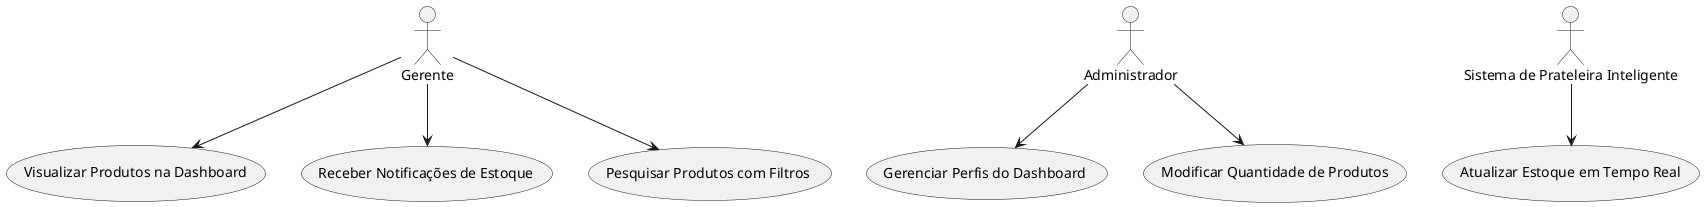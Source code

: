 @startuml
' ==== Atores ====
actor "Gerente" as Gerente
actor "Administrador" as Admin
actor "Sistema de Prateleira Inteligente" as SPI

' ==== Casos de Uso ====
usecase "Visualizar Produtos na Dashboard" as VisualizarProdutos
usecase "Receber Notificações de Estoque" as NotificacoesEstoque
usecase "Pesquisar Produtos com Filtros" as PesquisarProdutos
usecase "Gerenciar Perfis do Dashboard" as GerenciarPerfis
usecase "Modificar Quantidade de Produtos" as ModificarQuantidade
usecase "Atualizar Estoque em Tempo Real" as AtualizarEstoqueTempoReal

' ==== Relações ====
Gerente --> VisualizarProdutos
Gerente --> NotificacoesEstoque
Gerente --> PesquisarProdutos

Admin --> GerenciarPerfis
Admin --> ModificarQuantidade

SPI --> AtualizarEstoqueTempoReal

@enduml
